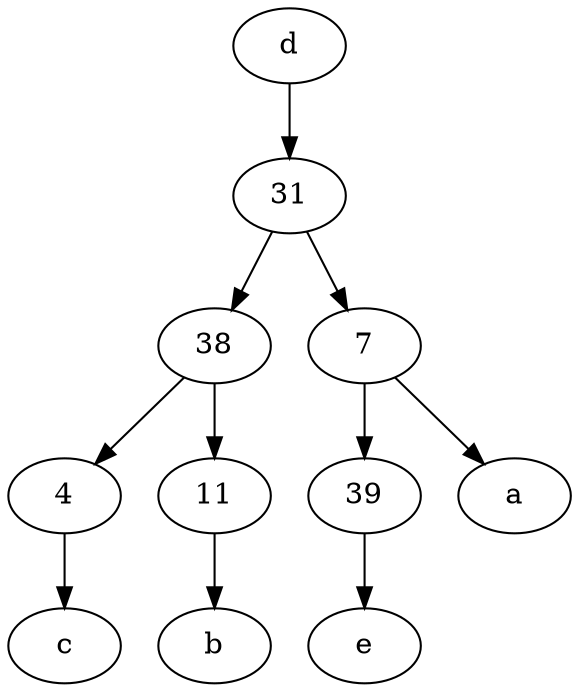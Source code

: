 digraph  {
	4;
	11;
	38;
	d [pos="20,30!"];
	7;
	31;
	39;
	11 -> b;
	39 -> e;
	31 -> 38;
	38 -> 11;
	7 -> 39;
	d -> 31;
	38 -> 4;
	7 -> a;
	4 -> c;
	31 -> 7;

	}